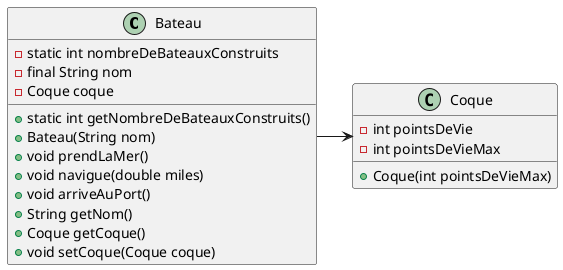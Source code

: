 @startuml
class Bateau {

   - static int nombreDeBateauxConstruits
   - final String nom
   - Coque coque
   + static int getNombreDeBateauxConstruits()
   + Bateau(String nom)
   + void prendLaMer()
   + void navigue(double miles)
   + void arriveAuPort()
   + String getNom()
   + Coque getCoque()
   + void setCoque(Coque coque)
   
   
}

class Coque {
	- int pointsDeVie
	- int pointsDeVieMax
	+ Coque(int pointsDeVieMax)
}
Bateau -> Coque
@enduml